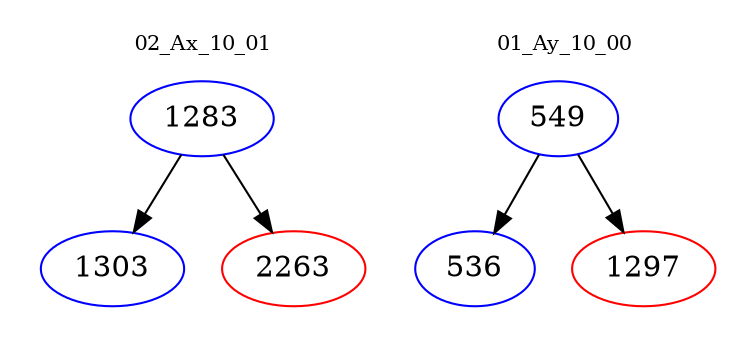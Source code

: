 digraph{
subgraph cluster_0 {
color = white
label = "02_Ax_10_01";
fontsize=10;
T0_1283 [label="1283", color="blue"]
T0_1283 -> T0_1303 [color="black"]
T0_1303 [label="1303", color="blue"]
T0_1283 -> T0_2263 [color="black"]
T0_2263 [label="2263", color="red"]
}
subgraph cluster_1 {
color = white
label = "01_Ay_10_00";
fontsize=10;
T1_549 [label="549", color="blue"]
T1_549 -> T1_536 [color="black"]
T1_536 [label="536", color="blue"]
T1_549 -> T1_1297 [color="black"]
T1_1297 [label="1297", color="red"]
}
}
